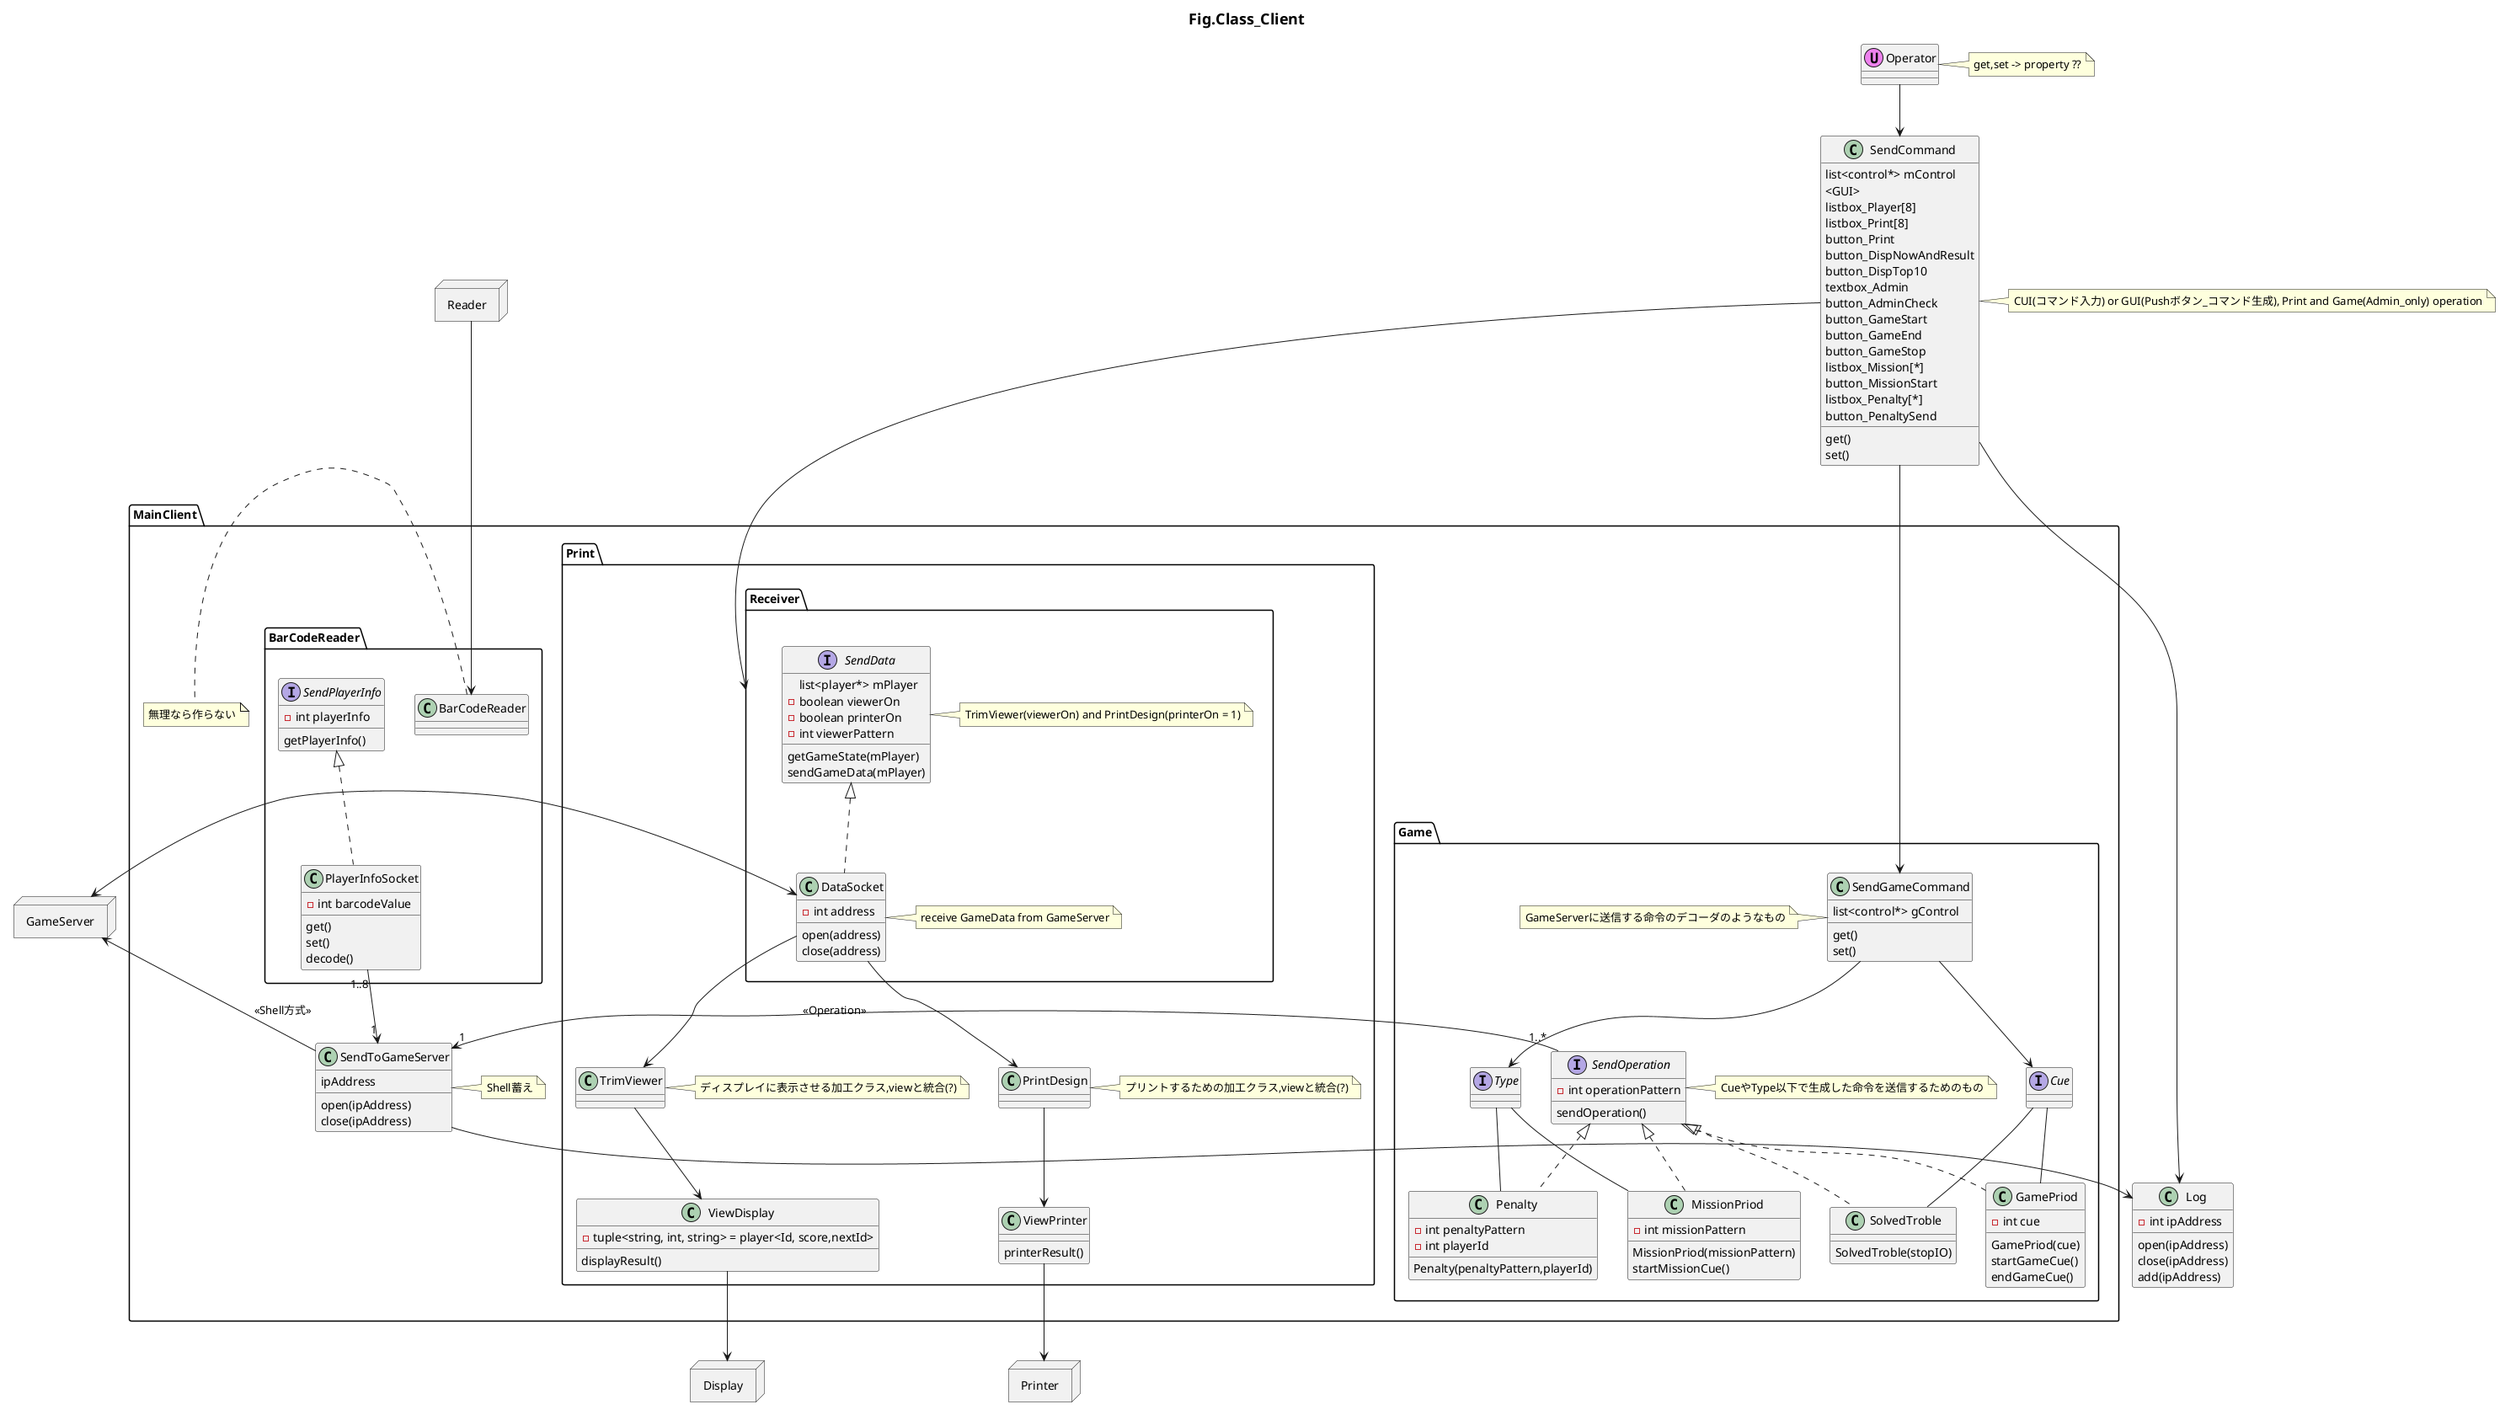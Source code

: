 '作成者　Shoyamamura'
@startuml
title <size:18> Fig.Class_Client

  'actor Administrator
  class Operator << (U,violet) >>
  note right : get,set -> property ??

  package GameServer <<node>>{
  }
  package Display <<node>>{
  }
  package Printer <<node>>{
  }
  package Reader <<node>>{
  }

  class "SendCommand"{
    list<control*> mControl
    <GUI>
    listbox_Player[8]
    listbox_Print[8]
    button_Print
    button_DispNowAndResult
    button_DispTop10
    textbox_Admin
    button_AdminCheck
    button_GameStart
    button_GameEnd
    button_GameStop
    listbox_Mission[*]
    button_MissionStart
    listbox_Penalty[*]
    button_PenaltySend

    get()
    set()
  }
  note right : CUI(コマンド入力) or GUI(Pushボタン_コマンド生成), Print and Game(Admin_only) operation

  class "Log"{
    -int ipAddress
    open(ipAddress)
    close(ipAddress)
    add(ipAddress)
  }

  package MainClient{

    package Game{
      class "SendGameCommand" {
        list<control*> gControl
        get()
        set()
      }
      note left : GameServerに送信する命令のデコーダのようなもの

      interface "Type"{
      }

      class "SolvedTroble"{
        SolvedTroble(stopIO)
      }

      class "Penalty"{
        -int penaltyPattern
        -int playerId
        Penalty(penaltyPattern,playerId)
''        sendPenalty()
      }

/'
      class "TypePenalty"{
        -int type
        TypePenalty(type)
        get()
      }
      note right : sendPenalty(<variable>.get())
'/

      interface "Cue"{
      }

      class "MissionPriod"{
        -int missionPattern
        MissionPriod(missionPattern)
        startMissionCue()
      }

/'
      class "TypeMission"{
        -int type
        TypeMission(type)
        get()
      }
      note right : startMissionCue(<variable>.get())
'/

      class "GamePriod"{
        -int cue
        GamePriod(cue)
        startGameCue()
        endGameCue()
      }

      interface "SendOperation"{
        -int operationPattern
        sendOperation()
      }
      note right : CueやType以下で生成した命令を送信するためのもの

''      "Penalty" "1"*--"1..*" "TypePenalty"
''      "MissionPriod" "1"*--"1..*" "TypeMission"

      "SendOperation" <|.down. "GamePriod"
      "SendOperation" <|.down. "SolvedTroble"
      "SendOperation" <|.down. "Penalty"
      "SendOperation" <|.down. "MissionPriod"

      "SendGameCommand" -down-> "Cue"
      "SendGameCommand" -down-> "Type"

      "Cue" -down- "SolvedTroble"
      "Type" -down- "Penalty"
      "Type" -down- "MissionPriod"
      "Cue" -down- "GamePriod"
    }

    package Print{
      package Receiver{
        interface "SendData"{
          list<player*> mPlayer
          ''-tuple<string, int, string> = player(Id, score,nextId
          -boolean viewerOn
          -boolean printerOn
          -int viewerPattern
          getGameState(mPlayer)
          sendGameData(mPlayer)
        }
        note right : TrimViewer(viewerOn) and PrintDesign(printerOn = 1)

        class "DataSocket"{
          -int address
          open(address)
          close(address)
        }
        note right : receive GameData from GameServer
      }

      class "TrimViewer"{
      }
      note right : ディスプレイに表示させる加工クラス,viewと統合(?)

      class "PrintDesign"{
      }
      note right : プリントするための加工クラス,viewと統合(?)

      class "ViewDisplay"{
        -tuple<string, int, string> = player<Id, score,nextId>
        displayResult()
      }

      class "ViewPrinter"{
        printerResult()
      }

      "SendCommand" --> Receiver
      "SendData" <|.. "DataSocket"
      "DataSocket" -down-> "PrintDesign"
      "DataSocket" -down-> "TrimViewer"
      "PrintDesign" --> "ViewPrinter"
      "TrimViewer" --> "ViewDisplay"
      "ViewPrinter" --> Printer
      "ViewDisplay" --> Display
      "DataSocket" <-left-> GameServer
    }

    package BarCodeReader{
      class "PlayerInfoSocket"{
        -int barcodeValue
        get()
        set()
        decode()
      }

      interface "SendPlayerInfo"{
        -int playerInfo
        getPlayerInfo()
      }

      Reader --> BarCodeReader
      "SendPlayerInfo" <|.. "PlayerInfoSocket"
    }
    note right : 無理なら作らない

    class "SendToGameServer"{
      open(ipAddress)
      close(ipAddress)
      ipAddress
    }
    note right : Shell蓄え

  }

  package GameServer <<node>>{
  }

  Operator --> "SendCommand"
  "SendCommand" --> "SendGameCommand"

  "PlayerInfoSocket" "1..8"-->"1" "SendToGameServer"
  "SendOperation" "1..*"-right->"1" "SendToGameServer" : <<Operation>>
  "SendToGameServer" -> GameServer : <<Shell方式>>

  "SendCommand" --> "Log"
  "SendToGameServer" --> "Log"

@enduml
